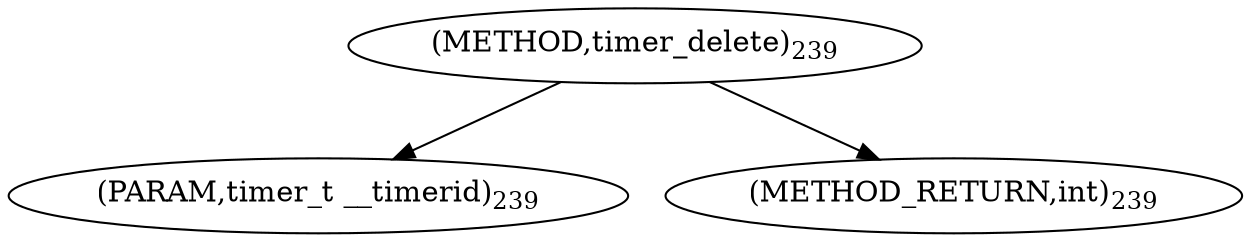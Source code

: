 digraph "timer_delete" {  
"8002" [label = <(METHOD,timer_delete)<SUB>239</SUB>> ]
"8003" [label = <(PARAM,timer_t __timerid)<SUB>239</SUB>> ]
"8004" [label = <(METHOD_RETURN,int)<SUB>239</SUB>> ]
  "8002" -> "8003" 
  "8002" -> "8004" 
}

